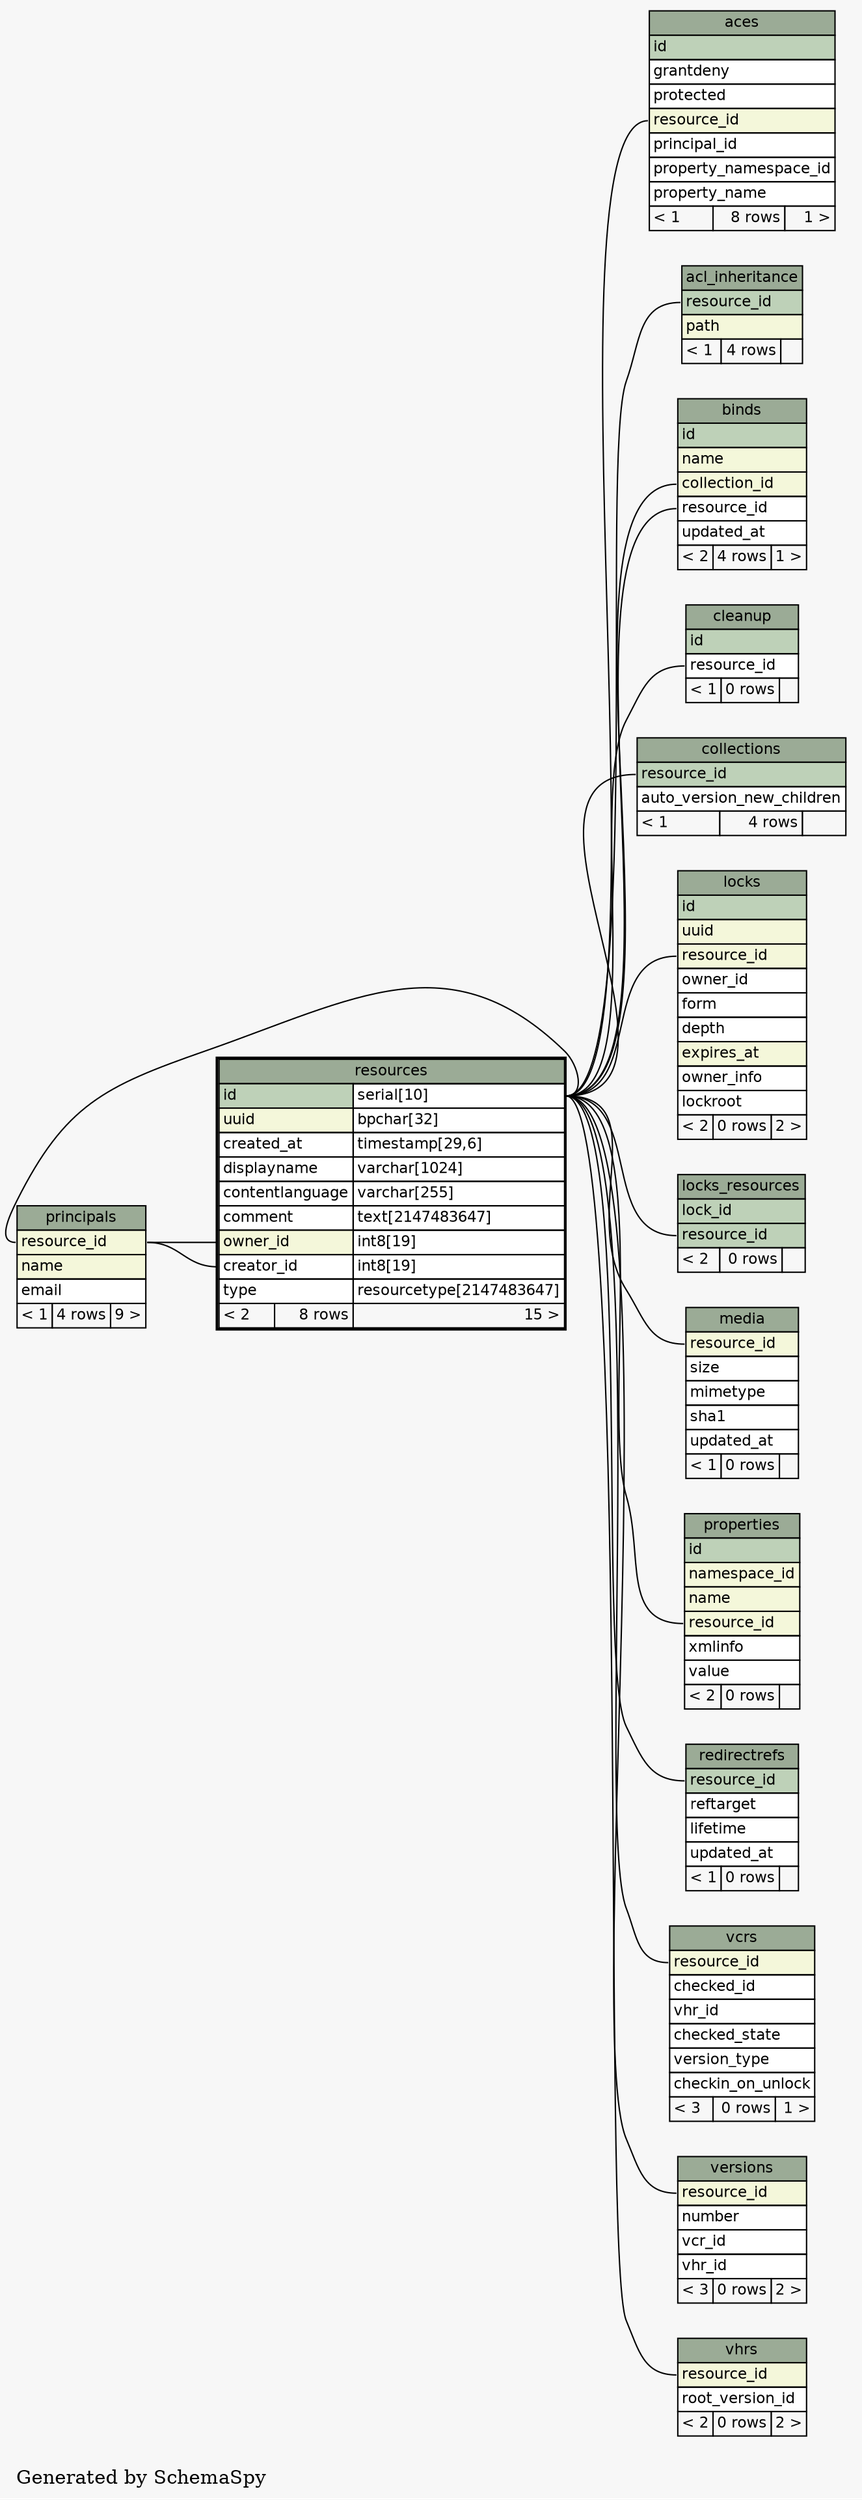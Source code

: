// dot 2.20.2 on Linux 2.6.28-1-amd64
digraph "oneDegreeRelationshipsGraph" {
  graph [
    rankdir="RL"
    bgcolor="#f7f7f7"
    label="\nGenerated by SchemaSpy"
    labeljust="l"
  ];
  node [
    fontname="Helvetica"
    fontsize="11"
    shape="plaintext"
  ];
  edge [
    arrowsize="0.8"
  ];
  "aces":"resource_id":w -> "resources":"id.type":e [arrowtail=crowtee arrowhead=none];
  "acl_inheritance":"resource_id":w -> "resources":"id.type":e [arrowtail=tee arrowhead=none];
  "binds":"collection_id":w -> "resources":"id.type":e [arrowtail=crowtee arrowhead=none];
  "binds":"resource_id":w -> "resources":"id.type":e [arrowtail=crowtee arrowhead=none];
  "cleanup":"resource_id":w -> "resources":"id.type":e [arrowtail=crowtee arrowhead=none];
  "collections":"resource_id":w -> "resources":"id.type":e [arrowtail=tee arrowhead=none];
  "locks":"resource_id":w -> "resources":"id.type":e [arrowtail=crowtee arrowhead=none];
  "locks_resources":"resource_id":w -> "resources":"id.type":e [arrowtail=crowtee arrowhead=none];
  "media":"resource_id":w -> "resources":"id.type":e [arrowtail=crowtee arrowhead=none];
  "principals":"resource_id":w -> "resources":"id.type":e [arrowtail=tee arrowhead=none];
  "properties":"resource_id":w -> "resources":"id.type":e [arrowtail=crowtee arrowhead=none];
  "redirectrefs":"resource_id":w -> "resources":"id.type":e [arrowtail=tee arrowhead=none];
  "resources":"creator_id":w -> "principals":"resource_id":e [arrowtail=crowtee arrowhead=none];
  "resources":"owner_id":w -> "principals":"resource_id":e [arrowtail=crowtee arrowhead=none];
  "vcrs":"resource_id":w -> "resources":"id.type":e [arrowtail=tee arrowhead=none];
  "versions":"resource_id":w -> "resources":"id.type":e [arrowtail=tee arrowhead=none];
  "vhrs":"resource_id":w -> "resources":"id.type":e [arrowtail=tee arrowhead=none];
  "aces" [
    label=<
    <TABLE BORDER="0" CELLBORDER="1" CELLSPACING="0" BGCOLOR="#ffffff">
      <TR><TD PORT="aces.heading" COLSPAN="3" BGCOLOR="#9bab96" ALIGN="CENTER">aces</TD></TR>
      <TR><TD PORT="id" COLSPAN="3" BGCOLOR="#bed1b8" ALIGN="LEFT">id</TD></TR>
      <TR><TD PORT="grantdeny" COLSPAN="3" ALIGN="LEFT">grantdeny</TD></TR>
      <TR><TD PORT="protected" COLSPAN="3" ALIGN="LEFT">protected</TD></TR>
      <TR><TD PORT="resource_id" COLSPAN="3" BGCOLOR="#f4f7da" ALIGN="LEFT">resource_id</TD></TR>
      <TR><TD PORT="principal_id" COLSPAN="3" ALIGN="LEFT">principal_id</TD></TR>
      <TR><TD PORT="property_namespace_id" COLSPAN="3" ALIGN="LEFT">property_namespace_id</TD></TR>
      <TR><TD PORT="property_name" COLSPAN="3" ALIGN="LEFT">property_name</TD></TR>
      <TR><TD ALIGN="LEFT" BGCOLOR="#f7f7f7">&lt; 1</TD><TD ALIGN="RIGHT" BGCOLOR="#f7f7f7">8 rows</TD><TD ALIGN="RIGHT" BGCOLOR="#f7f7f7">1 &gt;</TD></TR>
    </TABLE>>
    URL="aces.html#graph"
    tooltip="aces"
  ];
  "acl_inheritance" [
    label=<
    <TABLE BORDER="0" CELLBORDER="1" CELLSPACING="0" BGCOLOR="#ffffff">
      <TR><TD PORT="acl_inheritance.heading" COLSPAN="3" BGCOLOR="#9bab96" ALIGN="CENTER">acl_inheritance</TD></TR>
      <TR><TD PORT="resource_id" COLSPAN="3" BGCOLOR="#bed1b8" ALIGN="LEFT">resource_id</TD></TR>
      <TR><TD PORT="path" COLSPAN="3" BGCOLOR="#f4f7da" ALIGN="LEFT">path</TD></TR>
      <TR><TD ALIGN="LEFT" BGCOLOR="#f7f7f7">&lt; 1</TD><TD ALIGN="RIGHT" BGCOLOR="#f7f7f7">4 rows</TD><TD ALIGN="RIGHT" BGCOLOR="#f7f7f7">  </TD></TR>
    </TABLE>>
    URL="acl_inheritance.html#graph"
    tooltip="acl_inheritance"
  ];
  "binds" [
    label=<
    <TABLE BORDER="0" CELLBORDER="1" CELLSPACING="0" BGCOLOR="#ffffff">
      <TR><TD PORT="binds.heading" COLSPAN="3" BGCOLOR="#9bab96" ALIGN="CENTER">binds</TD></TR>
      <TR><TD PORT="id" COLSPAN="3" BGCOLOR="#bed1b8" ALIGN="LEFT">id</TD></TR>
      <TR><TD PORT="name" COLSPAN="3" BGCOLOR="#f4f7da" ALIGN="LEFT">name</TD></TR>
      <TR><TD PORT="collection_id" COLSPAN="3" BGCOLOR="#f4f7da" ALIGN="LEFT">collection_id</TD></TR>
      <TR><TD PORT="resource_id" COLSPAN="3" ALIGN="LEFT">resource_id</TD></TR>
      <TR><TD PORT="updated_at" COLSPAN="3" ALIGN="LEFT">updated_at</TD></TR>
      <TR><TD ALIGN="LEFT" BGCOLOR="#f7f7f7">&lt; 2</TD><TD ALIGN="RIGHT" BGCOLOR="#f7f7f7">4 rows</TD><TD ALIGN="RIGHT" BGCOLOR="#f7f7f7">1 &gt;</TD></TR>
    </TABLE>>
    URL="binds.html#graph"
    tooltip="binds"
  ];
  "cleanup" [
    label=<
    <TABLE BORDER="0" CELLBORDER="1" CELLSPACING="0" BGCOLOR="#ffffff">
      <TR><TD PORT="cleanup.heading" COLSPAN="3" BGCOLOR="#9bab96" ALIGN="CENTER">cleanup</TD></TR>
      <TR><TD PORT="id" COLSPAN="3" BGCOLOR="#bed1b8" ALIGN="LEFT">id</TD></TR>
      <TR><TD PORT="resource_id" COLSPAN="3" ALIGN="LEFT">resource_id</TD></TR>
      <TR><TD ALIGN="LEFT" BGCOLOR="#f7f7f7">&lt; 1</TD><TD ALIGN="RIGHT" BGCOLOR="#f7f7f7">0 rows</TD><TD ALIGN="RIGHT" BGCOLOR="#f7f7f7">  </TD></TR>
    </TABLE>>
    URL="cleanup.html#graph"
    tooltip="cleanup"
  ];
  "collections" [
    label=<
    <TABLE BORDER="0" CELLBORDER="1" CELLSPACING="0" BGCOLOR="#ffffff">
      <TR><TD PORT="collections.heading" COLSPAN="3" BGCOLOR="#9bab96" ALIGN="CENTER">collections</TD></TR>
      <TR><TD PORT="resource_id" COLSPAN="3" BGCOLOR="#bed1b8" ALIGN="LEFT">resource_id</TD></TR>
      <TR><TD PORT="auto_version_new_children" COLSPAN="3" ALIGN="LEFT">auto_version_new_children</TD></TR>
      <TR><TD ALIGN="LEFT" BGCOLOR="#f7f7f7">&lt; 1</TD><TD ALIGN="RIGHT" BGCOLOR="#f7f7f7">4 rows</TD><TD ALIGN="RIGHT" BGCOLOR="#f7f7f7">  </TD></TR>
    </TABLE>>
    URL="collections.html#graph"
    tooltip="collections"
  ];
  "locks" [
    label=<
    <TABLE BORDER="0" CELLBORDER="1" CELLSPACING="0" BGCOLOR="#ffffff">
      <TR><TD PORT="locks.heading" COLSPAN="3" BGCOLOR="#9bab96" ALIGN="CENTER">locks</TD></TR>
      <TR><TD PORT="id" COLSPAN="3" BGCOLOR="#bed1b8" ALIGN="LEFT">id</TD></TR>
      <TR><TD PORT="uuid" COLSPAN="3" BGCOLOR="#f4f7da" ALIGN="LEFT">uuid</TD></TR>
      <TR><TD PORT="resource_id" COLSPAN="3" BGCOLOR="#f4f7da" ALIGN="LEFT">resource_id</TD></TR>
      <TR><TD PORT="owner_id" COLSPAN="3" ALIGN="LEFT">owner_id</TD></TR>
      <TR><TD PORT="form" COLSPAN="3" ALIGN="LEFT">form</TD></TR>
      <TR><TD PORT="depth" COLSPAN="3" ALIGN="LEFT">depth</TD></TR>
      <TR><TD PORT="expires_at" COLSPAN="3" BGCOLOR="#f4f7da" ALIGN="LEFT">expires_at</TD></TR>
      <TR><TD PORT="owner_info" COLSPAN="3" ALIGN="LEFT">owner_info</TD></TR>
      <TR><TD PORT="lockroot" COLSPAN="3" ALIGN="LEFT">lockroot</TD></TR>
      <TR><TD ALIGN="LEFT" BGCOLOR="#f7f7f7">&lt; 2</TD><TD ALIGN="RIGHT" BGCOLOR="#f7f7f7">0 rows</TD><TD ALIGN="RIGHT" BGCOLOR="#f7f7f7">2 &gt;</TD></TR>
    </TABLE>>
    URL="locks.html#graph"
    tooltip="locks"
  ];
  "locks_resources" [
    label=<
    <TABLE BORDER="0" CELLBORDER="1" CELLSPACING="0" BGCOLOR="#ffffff">
      <TR><TD PORT="locks_resources.heading" COLSPAN="3" BGCOLOR="#9bab96" ALIGN="CENTER">locks_resources</TD></TR>
      <TR><TD PORT="lock_id" COLSPAN="3" BGCOLOR="#bed1b8" ALIGN="LEFT">lock_id</TD></TR>
      <TR><TD PORT="resource_id" COLSPAN="3" BGCOLOR="#bed1b8" ALIGN="LEFT">resource_id</TD></TR>
      <TR><TD ALIGN="LEFT" BGCOLOR="#f7f7f7">&lt; 2</TD><TD ALIGN="RIGHT" BGCOLOR="#f7f7f7">0 rows</TD><TD ALIGN="RIGHT" BGCOLOR="#f7f7f7">  </TD></TR>
    </TABLE>>
    URL="locks_resources.html#graph"
    tooltip="locks_resources"
  ];
  "media" [
    label=<
    <TABLE BORDER="0" CELLBORDER="1" CELLSPACING="0" BGCOLOR="#ffffff">
      <TR><TD PORT="media.heading" COLSPAN="3" BGCOLOR="#9bab96" ALIGN="CENTER">media</TD></TR>
      <TR><TD PORT="resource_id" COLSPAN="3" BGCOLOR="#f4f7da" ALIGN="LEFT">resource_id</TD></TR>
      <TR><TD PORT="size" COLSPAN="3" ALIGN="LEFT">size</TD></TR>
      <TR><TD PORT="mimetype" COLSPAN="3" ALIGN="LEFT">mimetype</TD></TR>
      <TR><TD PORT="sha1" COLSPAN="3" ALIGN="LEFT">sha1</TD></TR>
      <TR><TD PORT="updated_at" COLSPAN="3" ALIGN="LEFT">updated_at</TD></TR>
      <TR><TD ALIGN="LEFT" BGCOLOR="#f7f7f7">&lt; 1</TD><TD ALIGN="RIGHT" BGCOLOR="#f7f7f7">0 rows</TD><TD ALIGN="RIGHT" BGCOLOR="#f7f7f7">  </TD></TR>
    </TABLE>>
    URL="media.html#graph"
    tooltip="media"
  ];
  "principals" [
    label=<
    <TABLE BORDER="0" CELLBORDER="1" CELLSPACING="0" BGCOLOR="#ffffff">
      <TR><TD PORT="principals.heading" COLSPAN="3" BGCOLOR="#9bab96" ALIGN="CENTER">principals</TD></TR>
      <TR><TD PORT="resource_id" COLSPAN="3" BGCOLOR="#f4f7da" ALIGN="LEFT">resource_id</TD></TR>
      <TR><TD PORT="name" COLSPAN="3" BGCOLOR="#f4f7da" ALIGN="LEFT">name</TD></TR>
      <TR><TD PORT="email" COLSPAN="3" ALIGN="LEFT">email</TD></TR>
      <TR><TD ALIGN="LEFT" BGCOLOR="#f7f7f7">&lt; 1</TD><TD ALIGN="RIGHT" BGCOLOR="#f7f7f7">4 rows</TD><TD ALIGN="RIGHT" BGCOLOR="#f7f7f7">9 &gt;</TD></TR>
    </TABLE>>
    URL="principals.html#graph"
    tooltip="principals"
  ];
  "properties" [
    label=<
    <TABLE BORDER="0" CELLBORDER="1" CELLSPACING="0" BGCOLOR="#ffffff">
      <TR><TD PORT="properties.heading" COLSPAN="3" BGCOLOR="#9bab96" ALIGN="CENTER">properties</TD></TR>
      <TR><TD PORT="id" COLSPAN="3" BGCOLOR="#bed1b8" ALIGN="LEFT">id</TD></TR>
      <TR><TD PORT="namespace_id" COLSPAN="3" BGCOLOR="#f4f7da" ALIGN="LEFT">namespace_id</TD></TR>
      <TR><TD PORT="name" COLSPAN="3" BGCOLOR="#f4f7da" ALIGN="LEFT">name</TD></TR>
      <TR><TD PORT="resource_id" COLSPAN="3" BGCOLOR="#f4f7da" ALIGN="LEFT">resource_id</TD></TR>
      <TR><TD PORT="xmlinfo" COLSPAN="3" ALIGN="LEFT">xmlinfo</TD></TR>
      <TR><TD PORT="value" COLSPAN="3" ALIGN="LEFT">value</TD></TR>
      <TR><TD ALIGN="LEFT" BGCOLOR="#f7f7f7">&lt; 2</TD><TD ALIGN="RIGHT" BGCOLOR="#f7f7f7">0 rows</TD><TD ALIGN="RIGHT" BGCOLOR="#f7f7f7">  </TD></TR>
    </TABLE>>
    URL="properties.html#graph"
    tooltip="properties"
  ];
  "redirectrefs" [
    label=<
    <TABLE BORDER="0" CELLBORDER="1" CELLSPACING="0" BGCOLOR="#ffffff">
      <TR><TD PORT="redirectrefs.heading" COLSPAN="3" BGCOLOR="#9bab96" ALIGN="CENTER">redirectrefs</TD></TR>
      <TR><TD PORT="resource_id" COLSPAN="3" BGCOLOR="#bed1b8" ALIGN="LEFT">resource_id</TD></TR>
      <TR><TD PORT="reftarget" COLSPAN="3" ALIGN="LEFT">reftarget</TD></TR>
      <TR><TD PORT="lifetime" COLSPAN="3" ALIGN="LEFT">lifetime</TD></TR>
      <TR><TD PORT="updated_at" COLSPAN="3" ALIGN="LEFT">updated_at</TD></TR>
      <TR><TD ALIGN="LEFT" BGCOLOR="#f7f7f7">&lt; 1</TD><TD ALIGN="RIGHT" BGCOLOR="#f7f7f7">0 rows</TD><TD ALIGN="RIGHT" BGCOLOR="#f7f7f7">  </TD></TR>
    </TABLE>>
    URL="redirectrefs.html#graph"
    tooltip="redirectrefs"
  ];
  "resources" [
    label=<
    <TABLE BORDER="2" CELLBORDER="1" CELLSPACING="0" BGCOLOR="#ffffff">
      <TR><TD PORT="resources.heading" COLSPAN="3" BGCOLOR="#9bab96" ALIGN="CENTER">resources</TD></TR>
      <TR><TD PORT="id" COLSPAN="2" BGCOLOR="#bed1b8" ALIGN="LEFT">id</TD><TD PORT="id.type" ALIGN="LEFT">serial[10]</TD></TR>
      <TR><TD PORT="uuid" COLSPAN="2" BGCOLOR="#f4f7da" ALIGN="LEFT">uuid</TD><TD PORT="uuid.type" ALIGN="LEFT">bpchar[32]</TD></TR>
      <TR><TD PORT="created_at" COLSPAN="2" ALIGN="LEFT">created_at</TD><TD PORT="created_at.type" ALIGN="LEFT">timestamp[29,6]</TD></TR>
      <TR><TD PORT="displayname" COLSPAN="2" ALIGN="LEFT">displayname</TD><TD PORT="displayname.type" ALIGN="LEFT">varchar[1024]</TD></TR>
      <TR><TD PORT="contentlanguage" COLSPAN="2" ALIGN="LEFT">contentlanguage</TD><TD PORT="contentlanguage.type" ALIGN="LEFT">varchar[255]</TD></TR>
      <TR><TD PORT="comment" COLSPAN="2" ALIGN="LEFT">comment</TD><TD PORT="comment.type" ALIGN="LEFT">text[2147483647]</TD></TR>
      <TR><TD PORT="owner_id" COLSPAN="2" BGCOLOR="#f4f7da" ALIGN="LEFT">owner_id</TD><TD PORT="owner_id.type" ALIGN="LEFT">int8[19]</TD></TR>
      <TR><TD PORT="creator_id" COLSPAN="2" ALIGN="LEFT">creator_id</TD><TD PORT="creator_id.type" ALIGN="LEFT">int8[19]</TD></TR>
      <TR><TD PORT="type" COLSPAN="2" ALIGN="LEFT">type</TD><TD PORT="type.type" ALIGN="LEFT">resourcetype[2147483647]</TD></TR>
      <TR><TD ALIGN="LEFT" BGCOLOR="#f7f7f7">&lt; 2</TD><TD ALIGN="RIGHT" BGCOLOR="#f7f7f7">8 rows</TD><TD ALIGN="RIGHT" BGCOLOR="#f7f7f7">15 &gt;</TD></TR>
    </TABLE>>
    URL="resources.html#"
    tooltip="resources"
  ];
  "vcrs" [
    label=<
    <TABLE BORDER="0" CELLBORDER="1" CELLSPACING="0" BGCOLOR="#ffffff">
      <TR><TD PORT="vcrs.heading" COLSPAN="3" BGCOLOR="#9bab96" ALIGN="CENTER">vcrs</TD></TR>
      <TR><TD PORT="resource_id" COLSPAN="3" BGCOLOR="#f4f7da" ALIGN="LEFT">resource_id</TD></TR>
      <TR><TD PORT="checked_id" COLSPAN="3" ALIGN="LEFT">checked_id</TD></TR>
      <TR><TD PORT="vhr_id" COLSPAN="3" ALIGN="LEFT">vhr_id</TD></TR>
      <TR><TD PORT="checked_state" COLSPAN="3" ALIGN="LEFT">checked_state</TD></TR>
      <TR><TD PORT="version_type" COLSPAN="3" ALIGN="LEFT">version_type</TD></TR>
      <TR><TD PORT="checkin_on_unlock" COLSPAN="3" ALIGN="LEFT">checkin_on_unlock</TD></TR>
      <TR><TD ALIGN="LEFT" BGCOLOR="#f7f7f7">&lt; 3</TD><TD ALIGN="RIGHT" BGCOLOR="#f7f7f7">0 rows</TD><TD ALIGN="RIGHT" BGCOLOR="#f7f7f7">1 &gt;</TD></TR>
    </TABLE>>
    URL="vcrs.html#graph"
    tooltip="vcrs"
  ];
  "versions" [
    label=<
    <TABLE BORDER="0" CELLBORDER="1" CELLSPACING="0" BGCOLOR="#ffffff">
      <TR><TD PORT="versions.heading" COLSPAN="3" BGCOLOR="#9bab96" ALIGN="CENTER">versions</TD></TR>
      <TR><TD PORT="resource_id" COLSPAN="3" BGCOLOR="#f4f7da" ALIGN="LEFT">resource_id</TD></TR>
      <TR><TD PORT="number" COLSPAN="3" ALIGN="LEFT">number</TD></TR>
      <TR><TD PORT="vcr_id" COLSPAN="3" ALIGN="LEFT">vcr_id</TD></TR>
      <TR><TD PORT="vhr_id" COLSPAN="3" ALIGN="LEFT">vhr_id</TD></TR>
      <TR><TD ALIGN="LEFT" BGCOLOR="#f7f7f7">&lt; 3</TD><TD ALIGN="RIGHT" BGCOLOR="#f7f7f7">0 rows</TD><TD ALIGN="RIGHT" BGCOLOR="#f7f7f7">2 &gt;</TD></TR>
    </TABLE>>
    URL="versions.html#graph"
    tooltip="versions"
  ];
  "vhrs" [
    label=<
    <TABLE BORDER="0" CELLBORDER="1" CELLSPACING="0" BGCOLOR="#ffffff">
      <TR><TD PORT="vhrs.heading" COLSPAN="3" BGCOLOR="#9bab96" ALIGN="CENTER">vhrs</TD></TR>
      <TR><TD PORT="resource_id" COLSPAN="3" BGCOLOR="#f4f7da" ALIGN="LEFT">resource_id</TD></TR>
      <TR><TD PORT="root_version_id" COLSPAN="3" ALIGN="LEFT">root_version_id</TD></TR>
      <TR><TD ALIGN="LEFT" BGCOLOR="#f7f7f7">&lt; 2</TD><TD ALIGN="RIGHT" BGCOLOR="#f7f7f7">0 rows</TD><TD ALIGN="RIGHT" BGCOLOR="#f7f7f7">2 &gt;</TD></TR>
    </TABLE>>
    URL="vhrs.html#graph"
    tooltip="vhrs"
  ];
}
